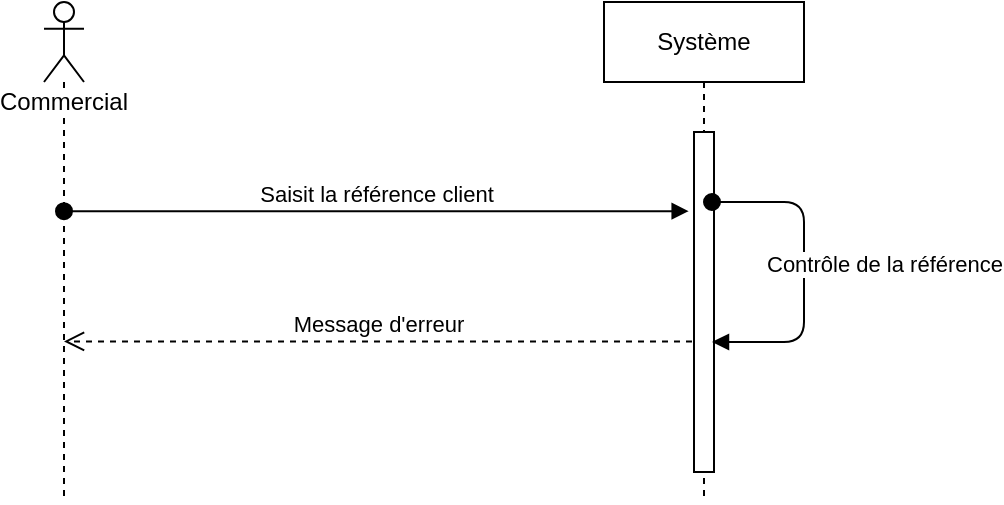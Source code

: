 <?xml version="1.0" encoding="UTF-8"?>
<mxfile version="13.2.4" type="google"><diagram id="sJgwM9JUG1OU5zjvtu9S" name="Page-1"><mxGraphModel dx="1022" dy="420" grid="1" gridSize="10" guides="1" tooltips="1" connect="1" arrows="1" fold="1" page="1" pageScale="1" pageWidth="850" pageHeight="1100" math="0" shadow="0"><root><mxCell id="0"/><mxCell id="1" parent="0"/><mxCell id="LEfoLGZIUjk_VnNZPhdS-1" value="Commercial&lt;br&gt;" style="shape=umlLifeline;participant=umlActor;perimeter=lifelinePerimeter;whiteSpace=wrap;html=1;container=1;collapsible=0;recursiveResize=0;verticalAlign=top;spacingTop=36;labelBackgroundColor=#ffffff;outlineConnect=0;" parent="1" vertex="1"><mxGeometry x="230" y="30" width="20" height="250" as="geometry"/></mxCell><mxCell id="LEfoLGZIUjk_VnNZPhdS-2" value="Système" style="shape=umlLifeline;perimeter=lifelinePerimeter;whiteSpace=wrap;html=1;container=1;collapsible=0;recursiveResize=0;outlineConnect=0;" parent="1" vertex="1"><mxGeometry x="510" y="30" width="100" height="250" as="geometry"/></mxCell><mxCell id="LEfoLGZIUjk_VnNZPhdS-3" value="" style="html=1;points=[];perimeter=orthogonalPerimeter;" parent="LEfoLGZIUjk_VnNZPhdS-2" vertex="1"><mxGeometry x="45" y="65" width="10" height="170" as="geometry"/></mxCell><mxCell id="wFTOqJKOeb31dnRPxsJn-1" value="Contrôle de la référence" style="html=1;verticalAlign=bottom;startArrow=oval;startFill=1;endArrow=block;startSize=8;" edge="1" parent="LEfoLGZIUjk_VnNZPhdS-2"><mxGeometry x="0.062" y="40" width="60" relative="1" as="geometry"><mxPoint x="54" y="100" as="sourcePoint"/><mxPoint x="54" y="170" as="targetPoint"/><Array as="points"><mxPoint x="100" y="100"/><mxPoint x="100" y="120"/><mxPoint x="100" y="170"/></Array><mxPoint as="offset"/></mxGeometry></mxCell><mxCell id="LEfoLGZIUjk_VnNZPhdS-4" value="Saisit la référence client" style="html=1;verticalAlign=bottom;startArrow=oval;startFill=1;endArrow=block;startSize=8;entryX=-0.267;entryY=0.233;entryDx=0;entryDy=0;entryPerimeter=0;" parent="1" source="LEfoLGZIUjk_VnNZPhdS-1" target="LEfoLGZIUjk_VnNZPhdS-3" edge="1"><mxGeometry width="60" relative="1" as="geometry"><mxPoint x="320" y="210" as="sourcePoint"/><mxPoint x="380" y="210" as="targetPoint"/></mxGeometry></mxCell><mxCell id="gPDebLx56MCxQMFyHCA8-1" value="Message d'erreur" style="html=1;verticalAlign=bottom;endArrow=open;dashed=1;endSize=8;exitX=-0.1;exitY=0.616;exitDx=0;exitDy=0;exitPerimeter=0;" parent="1" source="LEfoLGZIUjk_VnNZPhdS-3" target="LEfoLGZIUjk_VnNZPhdS-1" edge="1"><mxGeometry relative="1" as="geometry"><mxPoint x="460" y="220" as="sourcePoint"/><mxPoint x="380" y="220" as="targetPoint"/></mxGeometry></mxCell></root></mxGraphModel></diagram></mxfile>